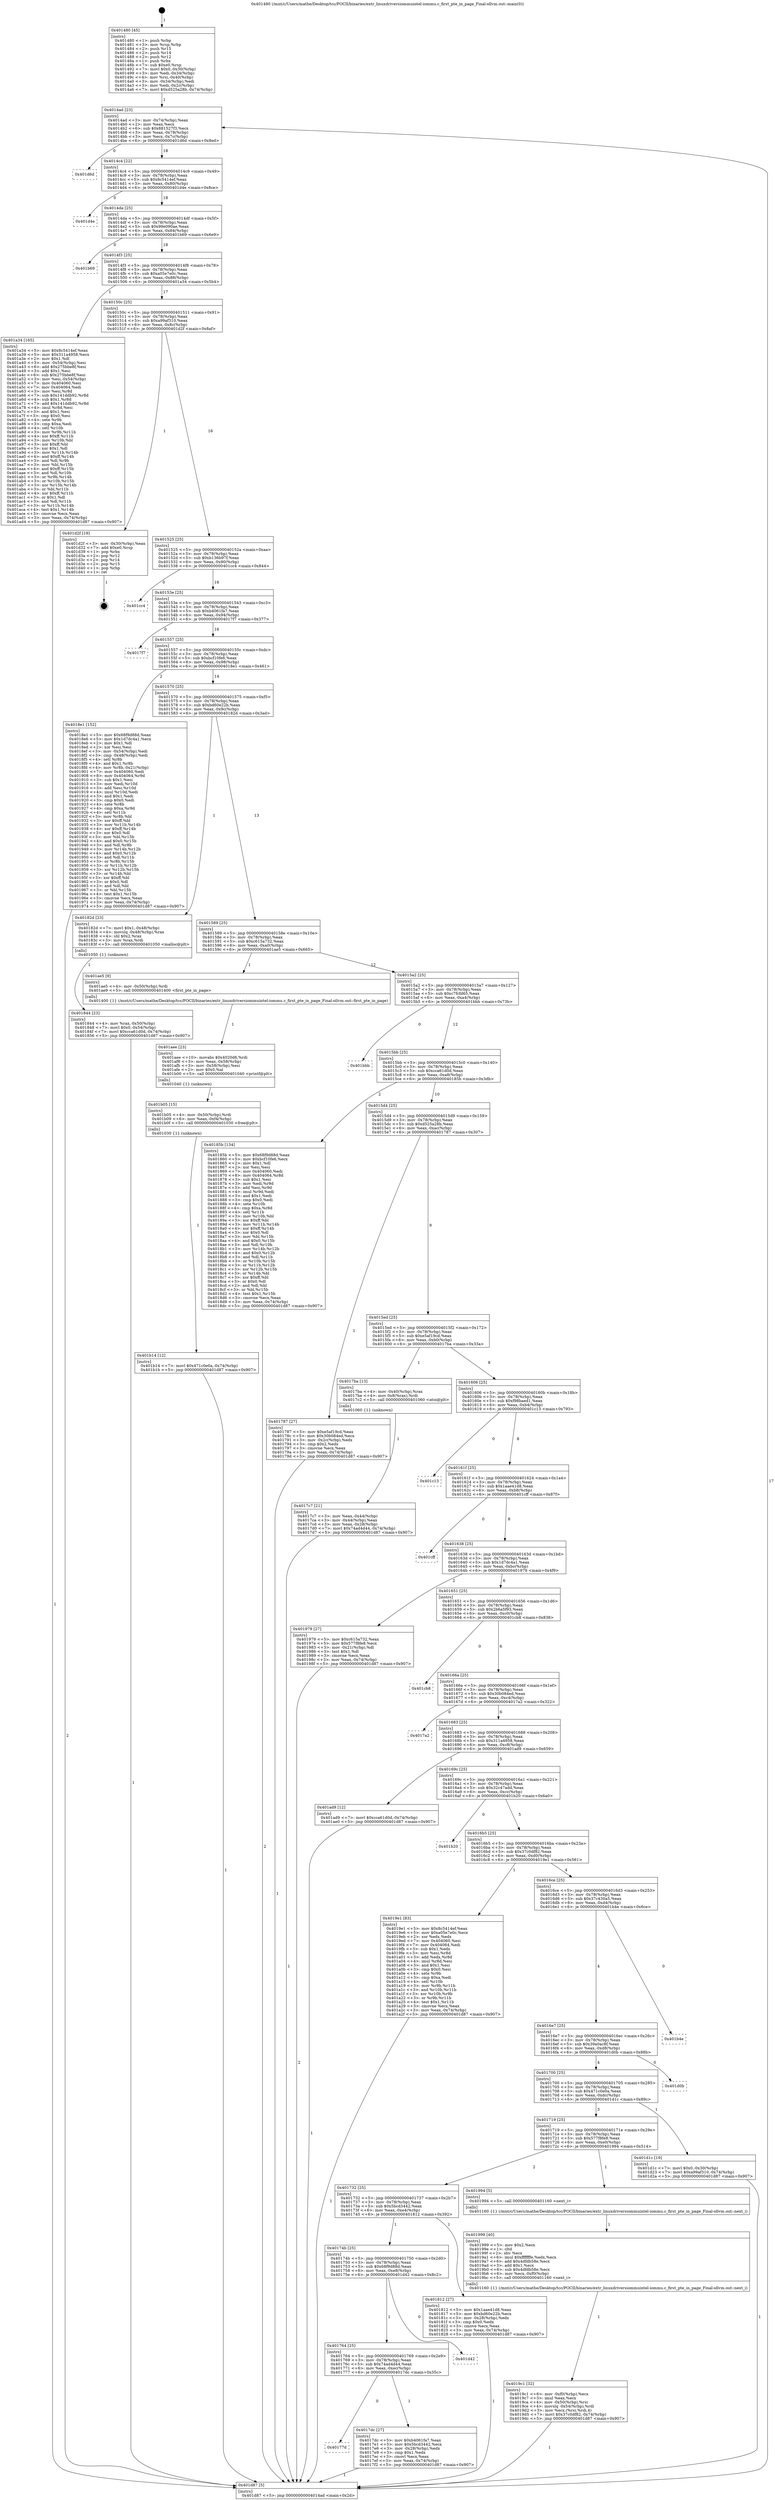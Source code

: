 digraph "0x401480" {
  label = "0x401480 (/mnt/c/Users/mathe/Desktop/tcc/POCII/binaries/extr_linuxdriversiommuintel-iommu.c_first_pte_in_page_Final-ollvm.out::main(0))"
  labelloc = "t"
  node[shape=record]

  Entry [label="",width=0.3,height=0.3,shape=circle,fillcolor=black,style=filled]
  "0x4014ad" [label="{
     0x4014ad [23]\l
     | [instrs]\l
     &nbsp;&nbsp;0x4014ad \<+3\>: mov -0x74(%rbp),%eax\l
     &nbsp;&nbsp;0x4014b0 \<+2\>: mov %eax,%ecx\l
     &nbsp;&nbsp;0x4014b2 \<+6\>: sub $0x881527f3,%ecx\l
     &nbsp;&nbsp;0x4014b8 \<+3\>: mov %eax,-0x78(%rbp)\l
     &nbsp;&nbsp;0x4014bb \<+3\>: mov %ecx,-0x7c(%rbp)\l
     &nbsp;&nbsp;0x4014be \<+6\>: je 0000000000401d6d \<main+0x8ed\>\l
  }"]
  "0x401d6d" [label="{
     0x401d6d\l
  }", style=dashed]
  "0x4014c4" [label="{
     0x4014c4 [22]\l
     | [instrs]\l
     &nbsp;&nbsp;0x4014c4 \<+5\>: jmp 00000000004014c9 \<main+0x49\>\l
     &nbsp;&nbsp;0x4014c9 \<+3\>: mov -0x78(%rbp),%eax\l
     &nbsp;&nbsp;0x4014cc \<+5\>: sub $0x8c5414ef,%eax\l
     &nbsp;&nbsp;0x4014d1 \<+3\>: mov %eax,-0x80(%rbp)\l
     &nbsp;&nbsp;0x4014d4 \<+6\>: je 0000000000401d4e \<main+0x8ce\>\l
  }"]
  Exit [label="",width=0.3,height=0.3,shape=circle,fillcolor=black,style=filled,peripheries=2]
  "0x401d4e" [label="{
     0x401d4e\l
  }", style=dashed]
  "0x4014da" [label="{
     0x4014da [25]\l
     | [instrs]\l
     &nbsp;&nbsp;0x4014da \<+5\>: jmp 00000000004014df \<main+0x5f\>\l
     &nbsp;&nbsp;0x4014df \<+3\>: mov -0x78(%rbp),%eax\l
     &nbsp;&nbsp;0x4014e2 \<+5\>: sub $0x99e090ae,%eax\l
     &nbsp;&nbsp;0x4014e7 \<+6\>: mov %eax,-0x84(%rbp)\l
     &nbsp;&nbsp;0x4014ed \<+6\>: je 0000000000401b69 \<main+0x6e9\>\l
  }"]
  "0x401b14" [label="{
     0x401b14 [12]\l
     | [instrs]\l
     &nbsp;&nbsp;0x401b14 \<+7\>: movl $0x471c0e0a,-0x74(%rbp)\l
     &nbsp;&nbsp;0x401b1b \<+5\>: jmp 0000000000401d87 \<main+0x907\>\l
  }"]
  "0x401b69" [label="{
     0x401b69\l
  }", style=dashed]
  "0x4014f3" [label="{
     0x4014f3 [25]\l
     | [instrs]\l
     &nbsp;&nbsp;0x4014f3 \<+5\>: jmp 00000000004014f8 \<main+0x78\>\l
     &nbsp;&nbsp;0x4014f8 \<+3\>: mov -0x78(%rbp),%eax\l
     &nbsp;&nbsp;0x4014fb \<+5\>: sub $0xa05e7e0c,%eax\l
     &nbsp;&nbsp;0x401500 \<+6\>: mov %eax,-0x88(%rbp)\l
     &nbsp;&nbsp;0x401506 \<+6\>: je 0000000000401a34 \<main+0x5b4\>\l
  }"]
  "0x401b05" [label="{
     0x401b05 [15]\l
     | [instrs]\l
     &nbsp;&nbsp;0x401b05 \<+4\>: mov -0x50(%rbp),%rdi\l
     &nbsp;&nbsp;0x401b09 \<+6\>: mov %eax,-0xf4(%rbp)\l
     &nbsp;&nbsp;0x401b0f \<+5\>: call 0000000000401030 \<free@plt\>\l
     | [calls]\l
     &nbsp;&nbsp;0x401030 \{1\} (unknown)\l
  }"]
  "0x401a34" [label="{
     0x401a34 [165]\l
     | [instrs]\l
     &nbsp;&nbsp;0x401a34 \<+5\>: mov $0x8c5414ef,%eax\l
     &nbsp;&nbsp;0x401a39 \<+5\>: mov $0x311a4958,%ecx\l
     &nbsp;&nbsp;0x401a3e \<+2\>: mov $0x1,%dl\l
     &nbsp;&nbsp;0x401a40 \<+3\>: mov -0x54(%rbp),%esi\l
     &nbsp;&nbsp;0x401a43 \<+6\>: add $0x275bbe8f,%esi\l
     &nbsp;&nbsp;0x401a49 \<+3\>: add $0x1,%esi\l
     &nbsp;&nbsp;0x401a4c \<+6\>: sub $0x275bbe8f,%esi\l
     &nbsp;&nbsp;0x401a52 \<+3\>: mov %esi,-0x54(%rbp)\l
     &nbsp;&nbsp;0x401a55 \<+7\>: mov 0x404060,%esi\l
     &nbsp;&nbsp;0x401a5c \<+7\>: mov 0x404064,%edi\l
     &nbsp;&nbsp;0x401a63 \<+3\>: mov %esi,%r8d\l
     &nbsp;&nbsp;0x401a66 \<+7\>: sub $0x141ddb92,%r8d\l
     &nbsp;&nbsp;0x401a6d \<+4\>: sub $0x1,%r8d\l
     &nbsp;&nbsp;0x401a71 \<+7\>: add $0x141ddb92,%r8d\l
     &nbsp;&nbsp;0x401a78 \<+4\>: imul %r8d,%esi\l
     &nbsp;&nbsp;0x401a7c \<+3\>: and $0x1,%esi\l
     &nbsp;&nbsp;0x401a7f \<+3\>: cmp $0x0,%esi\l
     &nbsp;&nbsp;0x401a82 \<+4\>: sete %r9b\l
     &nbsp;&nbsp;0x401a86 \<+3\>: cmp $0xa,%edi\l
     &nbsp;&nbsp;0x401a89 \<+4\>: setl %r10b\l
     &nbsp;&nbsp;0x401a8d \<+3\>: mov %r9b,%r11b\l
     &nbsp;&nbsp;0x401a90 \<+4\>: xor $0xff,%r11b\l
     &nbsp;&nbsp;0x401a94 \<+3\>: mov %r10b,%bl\l
     &nbsp;&nbsp;0x401a97 \<+3\>: xor $0xff,%bl\l
     &nbsp;&nbsp;0x401a9a \<+3\>: xor $0x1,%dl\l
     &nbsp;&nbsp;0x401a9d \<+3\>: mov %r11b,%r14b\l
     &nbsp;&nbsp;0x401aa0 \<+4\>: and $0xff,%r14b\l
     &nbsp;&nbsp;0x401aa4 \<+3\>: and %dl,%r9b\l
     &nbsp;&nbsp;0x401aa7 \<+3\>: mov %bl,%r15b\l
     &nbsp;&nbsp;0x401aaa \<+4\>: and $0xff,%r15b\l
     &nbsp;&nbsp;0x401aae \<+3\>: and %dl,%r10b\l
     &nbsp;&nbsp;0x401ab1 \<+3\>: or %r9b,%r14b\l
     &nbsp;&nbsp;0x401ab4 \<+3\>: or %r10b,%r15b\l
     &nbsp;&nbsp;0x401ab7 \<+3\>: xor %r15b,%r14b\l
     &nbsp;&nbsp;0x401aba \<+3\>: or %bl,%r11b\l
     &nbsp;&nbsp;0x401abd \<+4\>: xor $0xff,%r11b\l
     &nbsp;&nbsp;0x401ac1 \<+3\>: or $0x1,%dl\l
     &nbsp;&nbsp;0x401ac4 \<+3\>: and %dl,%r11b\l
     &nbsp;&nbsp;0x401ac7 \<+3\>: or %r11b,%r14b\l
     &nbsp;&nbsp;0x401aca \<+4\>: test $0x1,%r14b\l
     &nbsp;&nbsp;0x401ace \<+3\>: cmovne %ecx,%eax\l
     &nbsp;&nbsp;0x401ad1 \<+3\>: mov %eax,-0x74(%rbp)\l
     &nbsp;&nbsp;0x401ad4 \<+5\>: jmp 0000000000401d87 \<main+0x907\>\l
  }"]
  "0x40150c" [label="{
     0x40150c [25]\l
     | [instrs]\l
     &nbsp;&nbsp;0x40150c \<+5\>: jmp 0000000000401511 \<main+0x91\>\l
     &nbsp;&nbsp;0x401511 \<+3\>: mov -0x78(%rbp),%eax\l
     &nbsp;&nbsp;0x401514 \<+5\>: sub $0xa99af310,%eax\l
     &nbsp;&nbsp;0x401519 \<+6\>: mov %eax,-0x8c(%rbp)\l
     &nbsp;&nbsp;0x40151f \<+6\>: je 0000000000401d2f \<main+0x8af\>\l
  }"]
  "0x401aee" [label="{
     0x401aee [23]\l
     | [instrs]\l
     &nbsp;&nbsp;0x401aee \<+10\>: movabs $0x4020d6,%rdi\l
     &nbsp;&nbsp;0x401af8 \<+3\>: mov %eax,-0x58(%rbp)\l
     &nbsp;&nbsp;0x401afb \<+3\>: mov -0x58(%rbp),%esi\l
     &nbsp;&nbsp;0x401afe \<+2\>: mov $0x0,%al\l
     &nbsp;&nbsp;0x401b00 \<+5\>: call 0000000000401040 \<printf@plt\>\l
     | [calls]\l
     &nbsp;&nbsp;0x401040 \{1\} (unknown)\l
  }"]
  "0x401d2f" [label="{
     0x401d2f [19]\l
     | [instrs]\l
     &nbsp;&nbsp;0x401d2f \<+3\>: mov -0x30(%rbp),%eax\l
     &nbsp;&nbsp;0x401d32 \<+7\>: add $0xe0,%rsp\l
     &nbsp;&nbsp;0x401d39 \<+1\>: pop %rbx\l
     &nbsp;&nbsp;0x401d3a \<+2\>: pop %r12\l
     &nbsp;&nbsp;0x401d3c \<+2\>: pop %r14\l
     &nbsp;&nbsp;0x401d3e \<+2\>: pop %r15\l
     &nbsp;&nbsp;0x401d40 \<+1\>: pop %rbp\l
     &nbsp;&nbsp;0x401d41 \<+1\>: ret\l
  }"]
  "0x401525" [label="{
     0x401525 [25]\l
     | [instrs]\l
     &nbsp;&nbsp;0x401525 \<+5\>: jmp 000000000040152a \<main+0xaa\>\l
     &nbsp;&nbsp;0x40152a \<+3\>: mov -0x78(%rbp),%eax\l
     &nbsp;&nbsp;0x40152d \<+5\>: sub $0xb136b97f,%eax\l
     &nbsp;&nbsp;0x401532 \<+6\>: mov %eax,-0x90(%rbp)\l
     &nbsp;&nbsp;0x401538 \<+6\>: je 0000000000401cc4 \<main+0x844\>\l
  }"]
  "0x4019c1" [label="{
     0x4019c1 [32]\l
     | [instrs]\l
     &nbsp;&nbsp;0x4019c1 \<+6\>: mov -0xf0(%rbp),%ecx\l
     &nbsp;&nbsp;0x4019c7 \<+3\>: imul %eax,%ecx\l
     &nbsp;&nbsp;0x4019ca \<+4\>: mov -0x50(%rbp),%rsi\l
     &nbsp;&nbsp;0x4019ce \<+4\>: movslq -0x54(%rbp),%rdi\l
     &nbsp;&nbsp;0x4019d2 \<+3\>: mov %ecx,(%rsi,%rdi,4)\l
     &nbsp;&nbsp;0x4019d5 \<+7\>: movl $0x37c0df82,-0x74(%rbp)\l
     &nbsp;&nbsp;0x4019dc \<+5\>: jmp 0000000000401d87 \<main+0x907\>\l
  }"]
  "0x401cc4" [label="{
     0x401cc4\l
  }", style=dashed]
  "0x40153e" [label="{
     0x40153e [25]\l
     | [instrs]\l
     &nbsp;&nbsp;0x40153e \<+5\>: jmp 0000000000401543 \<main+0xc3\>\l
     &nbsp;&nbsp;0x401543 \<+3\>: mov -0x78(%rbp),%eax\l
     &nbsp;&nbsp;0x401546 \<+5\>: sub $0xb4061fa7,%eax\l
     &nbsp;&nbsp;0x40154b \<+6\>: mov %eax,-0x94(%rbp)\l
     &nbsp;&nbsp;0x401551 \<+6\>: je 00000000004017f7 \<main+0x377\>\l
  }"]
  "0x401999" [label="{
     0x401999 [40]\l
     | [instrs]\l
     &nbsp;&nbsp;0x401999 \<+5\>: mov $0x2,%ecx\l
     &nbsp;&nbsp;0x40199e \<+1\>: cltd\l
     &nbsp;&nbsp;0x40199f \<+2\>: idiv %ecx\l
     &nbsp;&nbsp;0x4019a1 \<+6\>: imul $0xfffffffe,%edx,%ecx\l
     &nbsp;&nbsp;0x4019a7 \<+6\>: add $0x4dfdb58e,%ecx\l
     &nbsp;&nbsp;0x4019ad \<+3\>: add $0x1,%ecx\l
     &nbsp;&nbsp;0x4019b0 \<+6\>: sub $0x4dfdb58e,%ecx\l
     &nbsp;&nbsp;0x4019b6 \<+6\>: mov %ecx,-0xf0(%rbp)\l
     &nbsp;&nbsp;0x4019bc \<+5\>: call 0000000000401160 \<next_i\>\l
     | [calls]\l
     &nbsp;&nbsp;0x401160 \{1\} (/mnt/c/Users/mathe/Desktop/tcc/POCII/binaries/extr_linuxdriversiommuintel-iommu.c_first_pte_in_page_Final-ollvm.out::next_i)\l
  }"]
  "0x4017f7" [label="{
     0x4017f7\l
  }", style=dashed]
  "0x401557" [label="{
     0x401557 [25]\l
     | [instrs]\l
     &nbsp;&nbsp;0x401557 \<+5\>: jmp 000000000040155c \<main+0xdc\>\l
     &nbsp;&nbsp;0x40155c \<+3\>: mov -0x78(%rbp),%eax\l
     &nbsp;&nbsp;0x40155f \<+5\>: sub $0xbcf10fe6,%eax\l
     &nbsp;&nbsp;0x401564 \<+6\>: mov %eax,-0x98(%rbp)\l
     &nbsp;&nbsp;0x40156a \<+6\>: je 00000000004018e1 \<main+0x461\>\l
  }"]
  "0x401844" [label="{
     0x401844 [23]\l
     | [instrs]\l
     &nbsp;&nbsp;0x401844 \<+4\>: mov %rax,-0x50(%rbp)\l
     &nbsp;&nbsp;0x401848 \<+7\>: movl $0x0,-0x54(%rbp)\l
     &nbsp;&nbsp;0x40184f \<+7\>: movl $0xcca61d0d,-0x74(%rbp)\l
     &nbsp;&nbsp;0x401856 \<+5\>: jmp 0000000000401d87 \<main+0x907\>\l
  }"]
  "0x4018e1" [label="{
     0x4018e1 [152]\l
     | [instrs]\l
     &nbsp;&nbsp;0x4018e1 \<+5\>: mov $0x68f9d88d,%eax\l
     &nbsp;&nbsp;0x4018e6 \<+5\>: mov $0x1d7dc4a1,%ecx\l
     &nbsp;&nbsp;0x4018eb \<+2\>: mov $0x1,%dl\l
     &nbsp;&nbsp;0x4018ed \<+2\>: xor %esi,%esi\l
     &nbsp;&nbsp;0x4018ef \<+3\>: mov -0x54(%rbp),%edi\l
     &nbsp;&nbsp;0x4018f2 \<+3\>: cmp -0x48(%rbp),%edi\l
     &nbsp;&nbsp;0x4018f5 \<+4\>: setl %r8b\l
     &nbsp;&nbsp;0x4018f9 \<+4\>: and $0x1,%r8b\l
     &nbsp;&nbsp;0x4018fd \<+4\>: mov %r8b,-0x21(%rbp)\l
     &nbsp;&nbsp;0x401901 \<+7\>: mov 0x404060,%edi\l
     &nbsp;&nbsp;0x401908 \<+8\>: mov 0x404064,%r9d\l
     &nbsp;&nbsp;0x401910 \<+3\>: sub $0x1,%esi\l
     &nbsp;&nbsp;0x401913 \<+3\>: mov %edi,%r10d\l
     &nbsp;&nbsp;0x401916 \<+3\>: add %esi,%r10d\l
     &nbsp;&nbsp;0x401919 \<+4\>: imul %r10d,%edi\l
     &nbsp;&nbsp;0x40191d \<+3\>: and $0x1,%edi\l
     &nbsp;&nbsp;0x401920 \<+3\>: cmp $0x0,%edi\l
     &nbsp;&nbsp;0x401923 \<+4\>: sete %r8b\l
     &nbsp;&nbsp;0x401927 \<+4\>: cmp $0xa,%r9d\l
     &nbsp;&nbsp;0x40192b \<+4\>: setl %r11b\l
     &nbsp;&nbsp;0x40192f \<+3\>: mov %r8b,%bl\l
     &nbsp;&nbsp;0x401932 \<+3\>: xor $0xff,%bl\l
     &nbsp;&nbsp;0x401935 \<+3\>: mov %r11b,%r14b\l
     &nbsp;&nbsp;0x401938 \<+4\>: xor $0xff,%r14b\l
     &nbsp;&nbsp;0x40193c \<+3\>: xor $0x0,%dl\l
     &nbsp;&nbsp;0x40193f \<+3\>: mov %bl,%r15b\l
     &nbsp;&nbsp;0x401942 \<+4\>: and $0x0,%r15b\l
     &nbsp;&nbsp;0x401946 \<+3\>: and %dl,%r8b\l
     &nbsp;&nbsp;0x401949 \<+3\>: mov %r14b,%r12b\l
     &nbsp;&nbsp;0x40194c \<+4\>: and $0x0,%r12b\l
     &nbsp;&nbsp;0x401950 \<+3\>: and %dl,%r11b\l
     &nbsp;&nbsp;0x401953 \<+3\>: or %r8b,%r15b\l
     &nbsp;&nbsp;0x401956 \<+3\>: or %r11b,%r12b\l
     &nbsp;&nbsp;0x401959 \<+3\>: xor %r12b,%r15b\l
     &nbsp;&nbsp;0x40195c \<+3\>: or %r14b,%bl\l
     &nbsp;&nbsp;0x40195f \<+3\>: xor $0xff,%bl\l
     &nbsp;&nbsp;0x401962 \<+3\>: or $0x0,%dl\l
     &nbsp;&nbsp;0x401965 \<+2\>: and %dl,%bl\l
     &nbsp;&nbsp;0x401967 \<+3\>: or %bl,%r15b\l
     &nbsp;&nbsp;0x40196a \<+4\>: test $0x1,%r15b\l
     &nbsp;&nbsp;0x40196e \<+3\>: cmovne %ecx,%eax\l
     &nbsp;&nbsp;0x401971 \<+3\>: mov %eax,-0x74(%rbp)\l
     &nbsp;&nbsp;0x401974 \<+5\>: jmp 0000000000401d87 \<main+0x907\>\l
  }"]
  "0x401570" [label="{
     0x401570 [25]\l
     | [instrs]\l
     &nbsp;&nbsp;0x401570 \<+5\>: jmp 0000000000401575 \<main+0xf5\>\l
     &nbsp;&nbsp;0x401575 \<+3\>: mov -0x78(%rbp),%eax\l
     &nbsp;&nbsp;0x401578 \<+5\>: sub $0xbd60e22b,%eax\l
     &nbsp;&nbsp;0x40157d \<+6\>: mov %eax,-0x9c(%rbp)\l
     &nbsp;&nbsp;0x401583 \<+6\>: je 000000000040182d \<main+0x3ad\>\l
  }"]
  "0x40177d" [label="{
     0x40177d\l
  }", style=dashed]
  "0x40182d" [label="{
     0x40182d [23]\l
     | [instrs]\l
     &nbsp;&nbsp;0x40182d \<+7\>: movl $0x1,-0x48(%rbp)\l
     &nbsp;&nbsp;0x401834 \<+4\>: movslq -0x48(%rbp),%rax\l
     &nbsp;&nbsp;0x401838 \<+4\>: shl $0x2,%rax\l
     &nbsp;&nbsp;0x40183c \<+3\>: mov %rax,%rdi\l
     &nbsp;&nbsp;0x40183f \<+5\>: call 0000000000401050 \<malloc@plt\>\l
     | [calls]\l
     &nbsp;&nbsp;0x401050 \{1\} (unknown)\l
  }"]
  "0x401589" [label="{
     0x401589 [25]\l
     | [instrs]\l
     &nbsp;&nbsp;0x401589 \<+5\>: jmp 000000000040158e \<main+0x10e\>\l
     &nbsp;&nbsp;0x40158e \<+3\>: mov -0x78(%rbp),%eax\l
     &nbsp;&nbsp;0x401591 \<+5\>: sub $0xc615a732,%eax\l
     &nbsp;&nbsp;0x401596 \<+6\>: mov %eax,-0xa0(%rbp)\l
     &nbsp;&nbsp;0x40159c \<+6\>: je 0000000000401ae5 \<main+0x665\>\l
  }"]
  "0x4017dc" [label="{
     0x4017dc [27]\l
     | [instrs]\l
     &nbsp;&nbsp;0x4017dc \<+5\>: mov $0xb4061fa7,%eax\l
     &nbsp;&nbsp;0x4017e1 \<+5\>: mov $0x5bcd3442,%ecx\l
     &nbsp;&nbsp;0x4017e6 \<+3\>: mov -0x28(%rbp),%edx\l
     &nbsp;&nbsp;0x4017e9 \<+3\>: cmp $0x1,%edx\l
     &nbsp;&nbsp;0x4017ec \<+3\>: cmovl %ecx,%eax\l
     &nbsp;&nbsp;0x4017ef \<+3\>: mov %eax,-0x74(%rbp)\l
     &nbsp;&nbsp;0x4017f2 \<+5\>: jmp 0000000000401d87 \<main+0x907\>\l
  }"]
  "0x401ae5" [label="{
     0x401ae5 [9]\l
     | [instrs]\l
     &nbsp;&nbsp;0x401ae5 \<+4\>: mov -0x50(%rbp),%rdi\l
     &nbsp;&nbsp;0x401ae9 \<+5\>: call 0000000000401400 \<first_pte_in_page\>\l
     | [calls]\l
     &nbsp;&nbsp;0x401400 \{1\} (/mnt/c/Users/mathe/Desktop/tcc/POCII/binaries/extr_linuxdriversiommuintel-iommu.c_first_pte_in_page_Final-ollvm.out::first_pte_in_page)\l
  }"]
  "0x4015a2" [label="{
     0x4015a2 [25]\l
     | [instrs]\l
     &nbsp;&nbsp;0x4015a2 \<+5\>: jmp 00000000004015a7 \<main+0x127\>\l
     &nbsp;&nbsp;0x4015a7 \<+3\>: mov -0x78(%rbp),%eax\l
     &nbsp;&nbsp;0x4015aa \<+5\>: sub $0xc7fcfd65,%eax\l
     &nbsp;&nbsp;0x4015af \<+6\>: mov %eax,-0xa4(%rbp)\l
     &nbsp;&nbsp;0x4015b5 \<+6\>: je 0000000000401bbb \<main+0x73b\>\l
  }"]
  "0x401764" [label="{
     0x401764 [25]\l
     | [instrs]\l
     &nbsp;&nbsp;0x401764 \<+5\>: jmp 0000000000401769 \<main+0x2e9\>\l
     &nbsp;&nbsp;0x401769 \<+3\>: mov -0x78(%rbp),%eax\l
     &nbsp;&nbsp;0x40176c \<+5\>: sub $0x74ad4d44,%eax\l
     &nbsp;&nbsp;0x401771 \<+6\>: mov %eax,-0xec(%rbp)\l
     &nbsp;&nbsp;0x401777 \<+6\>: je 00000000004017dc \<main+0x35c\>\l
  }"]
  "0x401bbb" [label="{
     0x401bbb\l
  }", style=dashed]
  "0x4015bb" [label="{
     0x4015bb [25]\l
     | [instrs]\l
     &nbsp;&nbsp;0x4015bb \<+5\>: jmp 00000000004015c0 \<main+0x140\>\l
     &nbsp;&nbsp;0x4015c0 \<+3\>: mov -0x78(%rbp),%eax\l
     &nbsp;&nbsp;0x4015c3 \<+5\>: sub $0xcca61d0d,%eax\l
     &nbsp;&nbsp;0x4015c8 \<+6\>: mov %eax,-0xa8(%rbp)\l
     &nbsp;&nbsp;0x4015ce \<+6\>: je 000000000040185b \<main+0x3db\>\l
  }"]
  "0x401d42" [label="{
     0x401d42\l
  }", style=dashed]
  "0x40185b" [label="{
     0x40185b [134]\l
     | [instrs]\l
     &nbsp;&nbsp;0x40185b \<+5\>: mov $0x68f9d88d,%eax\l
     &nbsp;&nbsp;0x401860 \<+5\>: mov $0xbcf10fe6,%ecx\l
     &nbsp;&nbsp;0x401865 \<+2\>: mov $0x1,%dl\l
     &nbsp;&nbsp;0x401867 \<+2\>: xor %esi,%esi\l
     &nbsp;&nbsp;0x401869 \<+7\>: mov 0x404060,%edi\l
     &nbsp;&nbsp;0x401870 \<+8\>: mov 0x404064,%r8d\l
     &nbsp;&nbsp;0x401878 \<+3\>: sub $0x1,%esi\l
     &nbsp;&nbsp;0x40187b \<+3\>: mov %edi,%r9d\l
     &nbsp;&nbsp;0x40187e \<+3\>: add %esi,%r9d\l
     &nbsp;&nbsp;0x401881 \<+4\>: imul %r9d,%edi\l
     &nbsp;&nbsp;0x401885 \<+3\>: and $0x1,%edi\l
     &nbsp;&nbsp;0x401888 \<+3\>: cmp $0x0,%edi\l
     &nbsp;&nbsp;0x40188b \<+4\>: sete %r10b\l
     &nbsp;&nbsp;0x40188f \<+4\>: cmp $0xa,%r8d\l
     &nbsp;&nbsp;0x401893 \<+4\>: setl %r11b\l
     &nbsp;&nbsp;0x401897 \<+3\>: mov %r10b,%bl\l
     &nbsp;&nbsp;0x40189a \<+3\>: xor $0xff,%bl\l
     &nbsp;&nbsp;0x40189d \<+3\>: mov %r11b,%r14b\l
     &nbsp;&nbsp;0x4018a0 \<+4\>: xor $0xff,%r14b\l
     &nbsp;&nbsp;0x4018a4 \<+3\>: xor $0x0,%dl\l
     &nbsp;&nbsp;0x4018a7 \<+3\>: mov %bl,%r15b\l
     &nbsp;&nbsp;0x4018aa \<+4\>: and $0x0,%r15b\l
     &nbsp;&nbsp;0x4018ae \<+3\>: and %dl,%r10b\l
     &nbsp;&nbsp;0x4018b1 \<+3\>: mov %r14b,%r12b\l
     &nbsp;&nbsp;0x4018b4 \<+4\>: and $0x0,%r12b\l
     &nbsp;&nbsp;0x4018b8 \<+3\>: and %dl,%r11b\l
     &nbsp;&nbsp;0x4018bb \<+3\>: or %r10b,%r15b\l
     &nbsp;&nbsp;0x4018be \<+3\>: or %r11b,%r12b\l
     &nbsp;&nbsp;0x4018c1 \<+3\>: xor %r12b,%r15b\l
     &nbsp;&nbsp;0x4018c4 \<+3\>: or %r14b,%bl\l
     &nbsp;&nbsp;0x4018c7 \<+3\>: xor $0xff,%bl\l
     &nbsp;&nbsp;0x4018ca \<+3\>: or $0x0,%dl\l
     &nbsp;&nbsp;0x4018cd \<+2\>: and %dl,%bl\l
     &nbsp;&nbsp;0x4018cf \<+3\>: or %bl,%r15b\l
     &nbsp;&nbsp;0x4018d2 \<+4\>: test $0x1,%r15b\l
     &nbsp;&nbsp;0x4018d6 \<+3\>: cmovne %ecx,%eax\l
     &nbsp;&nbsp;0x4018d9 \<+3\>: mov %eax,-0x74(%rbp)\l
     &nbsp;&nbsp;0x4018dc \<+5\>: jmp 0000000000401d87 \<main+0x907\>\l
  }"]
  "0x4015d4" [label="{
     0x4015d4 [25]\l
     | [instrs]\l
     &nbsp;&nbsp;0x4015d4 \<+5\>: jmp 00000000004015d9 \<main+0x159\>\l
     &nbsp;&nbsp;0x4015d9 \<+3\>: mov -0x78(%rbp),%eax\l
     &nbsp;&nbsp;0x4015dc \<+5\>: sub $0xd525a28b,%eax\l
     &nbsp;&nbsp;0x4015e1 \<+6\>: mov %eax,-0xac(%rbp)\l
     &nbsp;&nbsp;0x4015e7 \<+6\>: je 0000000000401787 \<main+0x307\>\l
  }"]
  "0x40174b" [label="{
     0x40174b [25]\l
     | [instrs]\l
     &nbsp;&nbsp;0x40174b \<+5\>: jmp 0000000000401750 \<main+0x2d0\>\l
     &nbsp;&nbsp;0x401750 \<+3\>: mov -0x78(%rbp),%eax\l
     &nbsp;&nbsp;0x401753 \<+5\>: sub $0x68f9d88d,%eax\l
     &nbsp;&nbsp;0x401758 \<+6\>: mov %eax,-0xe8(%rbp)\l
     &nbsp;&nbsp;0x40175e \<+6\>: je 0000000000401d42 \<main+0x8c2\>\l
  }"]
  "0x401787" [label="{
     0x401787 [27]\l
     | [instrs]\l
     &nbsp;&nbsp;0x401787 \<+5\>: mov $0xe5af19cd,%eax\l
     &nbsp;&nbsp;0x40178c \<+5\>: mov $0x30b084ed,%ecx\l
     &nbsp;&nbsp;0x401791 \<+3\>: mov -0x2c(%rbp),%edx\l
     &nbsp;&nbsp;0x401794 \<+3\>: cmp $0x2,%edx\l
     &nbsp;&nbsp;0x401797 \<+3\>: cmovne %ecx,%eax\l
     &nbsp;&nbsp;0x40179a \<+3\>: mov %eax,-0x74(%rbp)\l
     &nbsp;&nbsp;0x40179d \<+5\>: jmp 0000000000401d87 \<main+0x907\>\l
  }"]
  "0x4015ed" [label="{
     0x4015ed [25]\l
     | [instrs]\l
     &nbsp;&nbsp;0x4015ed \<+5\>: jmp 00000000004015f2 \<main+0x172\>\l
     &nbsp;&nbsp;0x4015f2 \<+3\>: mov -0x78(%rbp),%eax\l
     &nbsp;&nbsp;0x4015f5 \<+5\>: sub $0xe5af19cd,%eax\l
     &nbsp;&nbsp;0x4015fa \<+6\>: mov %eax,-0xb0(%rbp)\l
     &nbsp;&nbsp;0x401600 \<+6\>: je 00000000004017ba \<main+0x33a\>\l
  }"]
  "0x401d87" [label="{
     0x401d87 [5]\l
     | [instrs]\l
     &nbsp;&nbsp;0x401d87 \<+5\>: jmp 00000000004014ad \<main+0x2d\>\l
  }"]
  "0x401480" [label="{
     0x401480 [45]\l
     | [instrs]\l
     &nbsp;&nbsp;0x401480 \<+1\>: push %rbp\l
     &nbsp;&nbsp;0x401481 \<+3\>: mov %rsp,%rbp\l
     &nbsp;&nbsp;0x401484 \<+2\>: push %r15\l
     &nbsp;&nbsp;0x401486 \<+2\>: push %r14\l
     &nbsp;&nbsp;0x401488 \<+2\>: push %r12\l
     &nbsp;&nbsp;0x40148a \<+1\>: push %rbx\l
     &nbsp;&nbsp;0x40148b \<+7\>: sub $0xe0,%rsp\l
     &nbsp;&nbsp;0x401492 \<+7\>: movl $0x0,-0x30(%rbp)\l
     &nbsp;&nbsp;0x401499 \<+3\>: mov %edi,-0x34(%rbp)\l
     &nbsp;&nbsp;0x40149c \<+4\>: mov %rsi,-0x40(%rbp)\l
     &nbsp;&nbsp;0x4014a0 \<+3\>: mov -0x34(%rbp),%edi\l
     &nbsp;&nbsp;0x4014a3 \<+3\>: mov %edi,-0x2c(%rbp)\l
     &nbsp;&nbsp;0x4014a6 \<+7\>: movl $0xd525a28b,-0x74(%rbp)\l
  }"]
  "0x401812" [label="{
     0x401812 [27]\l
     | [instrs]\l
     &nbsp;&nbsp;0x401812 \<+5\>: mov $0x1aae41d8,%eax\l
     &nbsp;&nbsp;0x401817 \<+5\>: mov $0xbd60e22b,%ecx\l
     &nbsp;&nbsp;0x40181c \<+3\>: mov -0x28(%rbp),%edx\l
     &nbsp;&nbsp;0x40181f \<+3\>: cmp $0x0,%edx\l
     &nbsp;&nbsp;0x401822 \<+3\>: cmove %ecx,%eax\l
     &nbsp;&nbsp;0x401825 \<+3\>: mov %eax,-0x74(%rbp)\l
     &nbsp;&nbsp;0x401828 \<+5\>: jmp 0000000000401d87 \<main+0x907\>\l
  }"]
  "0x4017ba" [label="{
     0x4017ba [13]\l
     | [instrs]\l
     &nbsp;&nbsp;0x4017ba \<+4\>: mov -0x40(%rbp),%rax\l
     &nbsp;&nbsp;0x4017be \<+4\>: mov 0x8(%rax),%rdi\l
     &nbsp;&nbsp;0x4017c2 \<+5\>: call 0000000000401060 \<atoi@plt\>\l
     | [calls]\l
     &nbsp;&nbsp;0x401060 \{1\} (unknown)\l
  }"]
  "0x401606" [label="{
     0x401606 [25]\l
     | [instrs]\l
     &nbsp;&nbsp;0x401606 \<+5\>: jmp 000000000040160b \<main+0x18b\>\l
     &nbsp;&nbsp;0x40160b \<+3\>: mov -0x78(%rbp),%eax\l
     &nbsp;&nbsp;0x40160e \<+5\>: sub $0xf98baed1,%eax\l
     &nbsp;&nbsp;0x401613 \<+6\>: mov %eax,-0xb4(%rbp)\l
     &nbsp;&nbsp;0x401619 \<+6\>: je 0000000000401c13 \<main+0x793\>\l
  }"]
  "0x4017c7" [label="{
     0x4017c7 [21]\l
     | [instrs]\l
     &nbsp;&nbsp;0x4017c7 \<+3\>: mov %eax,-0x44(%rbp)\l
     &nbsp;&nbsp;0x4017ca \<+3\>: mov -0x44(%rbp),%eax\l
     &nbsp;&nbsp;0x4017cd \<+3\>: mov %eax,-0x28(%rbp)\l
     &nbsp;&nbsp;0x4017d0 \<+7\>: movl $0x74ad4d44,-0x74(%rbp)\l
     &nbsp;&nbsp;0x4017d7 \<+5\>: jmp 0000000000401d87 \<main+0x907\>\l
  }"]
  "0x401732" [label="{
     0x401732 [25]\l
     | [instrs]\l
     &nbsp;&nbsp;0x401732 \<+5\>: jmp 0000000000401737 \<main+0x2b7\>\l
     &nbsp;&nbsp;0x401737 \<+3\>: mov -0x78(%rbp),%eax\l
     &nbsp;&nbsp;0x40173a \<+5\>: sub $0x5bcd3442,%eax\l
     &nbsp;&nbsp;0x40173f \<+6\>: mov %eax,-0xe4(%rbp)\l
     &nbsp;&nbsp;0x401745 \<+6\>: je 0000000000401812 \<main+0x392\>\l
  }"]
  "0x401c13" [label="{
     0x401c13\l
  }", style=dashed]
  "0x40161f" [label="{
     0x40161f [25]\l
     | [instrs]\l
     &nbsp;&nbsp;0x40161f \<+5\>: jmp 0000000000401624 \<main+0x1a4\>\l
     &nbsp;&nbsp;0x401624 \<+3\>: mov -0x78(%rbp),%eax\l
     &nbsp;&nbsp;0x401627 \<+5\>: sub $0x1aae41d8,%eax\l
     &nbsp;&nbsp;0x40162c \<+6\>: mov %eax,-0xb8(%rbp)\l
     &nbsp;&nbsp;0x401632 \<+6\>: je 0000000000401cff \<main+0x87f\>\l
  }"]
  "0x401994" [label="{
     0x401994 [5]\l
     | [instrs]\l
     &nbsp;&nbsp;0x401994 \<+5\>: call 0000000000401160 \<next_i\>\l
     | [calls]\l
     &nbsp;&nbsp;0x401160 \{1\} (/mnt/c/Users/mathe/Desktop/tcc/POCII/binaries/extr_linuxdriversiommuintel-iommu.c_first_pte_in_page_Final-ollvm.out::next_i)\l
  }"]
  "0x401cff" [label="{
     0x401cff\l
  }", style=dashed]
  "0x401638" [label="{
     0x401638 [25]\l
     | [instrs]\l
     &nbsp;&nbsp;0x401638 \<+5\>: jmp 000000000040163d \<main+0x1bd\>\l
     &nbsp;&nbsp;0x40163d \<+3\>: mov -0x78(%rbp),%eax\l
     &nbsp;&nbsp;0x401640 \<+5\>: sub $0x1d7dc4a1,%eax\l
     &nbsp;&nbsp;0x401645 \<+6\>: mov %eax,-0xbc(%rbp)\l
     &nbsp;&nbsp;0x40164b \<+6\>: je 0000000000401979 \<main+0x4f9\>\l
  }"]
  "0x401719" [label="{
     0x401719 [25]\l
     | [instrs]\l
     &nbsp;&nbsp;0x401719 \<+5\>: jmp 000000000040171e \<main+0x29e\>\l
     &nbsp;&nbsp;0x40171e \<+3\>: mov -0x78(%rbp),%eax\l
     &nbsp;&nbsp;0x401721 \<+5\>: sub $0x577f8fe8,%eax\l
     &nbsp;&nbsp;0x401726 \<+6\>: mov %eax,-0xe0(%rbp)\l
     &nbsp;&nbsp;0x40172c \<+6\>: je 0000000000401994 \<main+0x514\>\l
  }"]
  "0x401979" [label="{
     0x401979 [27]\l
     | [instrs]\l
     &nbsp;&nbsp;0x401979 \<+5\>: mov $0xc615a732,%eax\l
     &nbsp;&nbsp;0x40197e \<+5\>: mov $0x577f8fe8,%ecx\l
     &nbsp;&nbsp;0x401983 \<+3\>: mov -0x21(%rbp),%dl\l
     &nbsp;&nbsp;0x401986 \<+3\>: test $0x1,%dl\l
     &nbsp;&nbsp;0x401989 \<+3\>: cmovne %ecx,%eax\l
     &nbsp;&nbsp;0x40198c \<+3\>: mov %eax,-0x74(%rbp)\l
     &nbsp;&nbsp;0x40198f \<+5\>: jmp 0000000000401d87 \<main+0x907\>\l
  }"]
  "0x401651" [label="{
     0x401651 [25]\l
     | [instrs]\l
     &nbsp;&nbsp;0x401651 \<+5\>: jmp 0000000000401656 \<main+0x1d6\>\l
     &nbsp;&nbsp;0x401656 \<+3\>: mov -0x78(%rbp),%eax\l
     &nbsp;&nbsp;0x401659 \<+5\>: sub $0x2b6a5f93,%eax\l
     &nbsp;&nbsp;0x40165e \<+6\>: mov %eax,-0xc0(%rbp)\l
     &nbsp;&nbsp;0x401664 \<+6\>: je 0000000000401cb8 \<main+0x838\>\l
  }"]
  "0x401d1c" [label="{
     0x401d1c [19]\l
     | [instrs]\l
     &nbsp;&nbsp;0x401d1c \<+7\>: movl $0x0,-0x30(%rbp)\l
     &nbsp;&nbsp;0x401d23 \<+7\>: movl $0xa99af310,-0x74(%rbp)\l
     &nbsp;&nbsp;0x401d2a \<+5\>: jmp 0000000000401d87 \<main+0x907\>\l
  }"]
  "0x401cb8" [label="{
     0x401cb8\l
  }", style=dashed]
  "0x40166a" [label="{
     0x40166a [25]\l
     | [instrs]\l
     &nbsp;&nbsp;0x40166a \<+5\>: jmp 000000000040166f \<main+0x1ef\>\l
     &nbsp;&nbsp;0x40166f \<+3\>: mov -0x78(%rbp),%eax\l
     &nbsp;&nbsp;0x401672 \<+5\>: sub $0x30b084ed,%eax\l
     &nbsp;&nbsp;0x401677 \<+6\>: mov %eax,-0xc4(%rbp)\l
     &nbsp;&nbsp;0x40167d \<+6\>: je 00000000004017a2 \<main+0x322\>\l
  }"]
  "0x401700" [label="{
     0x401700 [25]\l
     | [instrs]\l
     &nbsp;&nbsp;0x401700 \<+5\>: jmp 0000000000401705 \<main+0x285\>\l
     &nbsp;&nbsp;0x401705 \<+3\>: mov -0x78(%rbp),%eax\l
     &nbsp;&nbsp;0x401708 \<+5\>: sub $0x471c0e0a,%eax\l
     &nbsp;&nbsp;0x40170d \<+6\>: mov %eax,-0xdc(%rbp)\l
     &nbsp;&nbsp;0x401713 \<+6\>: je 0000000000401d1c \<main+0x89c\>\l
  }"]
  "0x4017a2" [label="{
     0x4017a2\l
  }", style=dashed]
  "0x401683" [label="{
     0x401683 [25]\l
     | [instrs]\l
     &nbsp;&nbsp;0x401683 \<+5\>: jmp 0000000000401688 \<main+0x208\>\l
     &nbsp;&nbsp;0x401688 \<+3\>: mov -0x78(%rbp),%eax\l
     &nbsp;&nbsp;0x40168b \<+5\>: sub $0x311a4958,%eax\l
     &nbsp;&nbsp;0x401690 \<+6\>: mov %eax,-0xc8(%rbp)\l
     &nbsp;&nbsp;0x401696 \<+6\>: je 0000000000401ad9 \<main+0x659\>\l
  }"]
  "0x401d0b" [label="{
     0x401d0b\l
  }", style=dashed]
  "0x401ad9" [label="{
     0x401ad9 [12]\l
     | [instrs]\l
     &nbsp;&nbsp;0x401ad9 \<+7\>: movl $0xcca61d0d,-0x74(%rbp)\l
     &nbsp;&nbsp;0x401ae0 \<+5\>: jmp 0000000000401d87 \<main+0x907\>\l
  }"]
  "0x40169c" [label="{
     0x40169c [25]\l
     | [instrs]\l
     &nbsp;&nbsp;0x40169c \<+5\>: jmp 00000000004016a1 \<main+0x221\>\l
     &nbsp;&nbsp;0x4016a1 \<+3\>: mov -0x78(%rbp),%eax\l
     &nbsp;&nbsp;0x4016a4 \<+5\>: sub $0x32c47add,%eax\l
     &nbsp;&nbsp;0x4016a9 \<+6\>: mov %eax,-0xcc(%rbp)\l
     &nbsp;&nbsp;0x4016af \<+6\>: je 0000000000401b20 \<main+0x6a0\>\l
  }"]
  "0x4016e7" [label="{
     0x4016e7 [25]\l
     | [instrs]\l
     &nbsp;&nbsp;0x4016e7 \<+5\>: jmp 00000000004016ec \<main+0x26c\>\l
     &nbsp;&nbsp;0x4016ec \<+3\>: mov -0x78(%rbp),%eax\l
     &nbsp;&nbsp;0x4016ef \<+5\>: sub $0x39a0ac8f,%eax\l
     &nbsp;&nbsp;0x4016f4 \<+6\>: mov %eax,-0xd8(%rbp)\l
     &nbsp;&nbsp;0x4016fa \<+6\>: je 0000000000401d0b \<main+0x88b\>\l
  }"]
  "0x401b20" [label="{
     0x401b20\l
  }", style=dashed]
  "0x4016b5" [label="{
     0x4016b5 [25]\l
     | [instrs]\l
     &nbsp;&nbsp;0x4016b5 \<+5\>: jmp 00000000004016ba \<main+0x23a\>\l
     &nbsp;&nbsp;0x4016ba \<+3\>: mov -0x78(%rbp),%eax\l
     &nbsp;&nbsp;0x4016bd \<+5\>: sub $0x37c0df82,%eax\l
     &nbsp;&nbsp;0x4016c2 \<+6\>: mov %eax,-0xd0(%rbp)\l
     &nbsp;&nbsp;0x4016c8 \<+6\>: je 00000000004019e1 \<main+0x561\>\l
  }"]
  "0x401b4e" [label="{
     0x401b4e\l
  }", style=dashed]
  "0x4019e1" [label="{
     0x4019e1 [83]\l
     | [instrs]\l
     &nbsp;&nbsp;0x4019e1 \<+5\>: mov $0x8c5414ef,%eax\l
     &nbsp;&nbsp;0x4019e6 \<+5\>: mov $0xa05e7e0c,%ecx\l
     &nbsp;&nbsp;0x4019eb \<+2\>: xor %edx,%edx\l
     &nbsp;&nbsp;0x4019ed \<+7\>: mov 0x404060,%esi\l
     &nbsp;&nbsp;0x4019f4 \<+7\>: mov 0x404064,%edi\l
     &nbsp;&nbsp;0x4019fb \<+3\>: sub $0x1,%edx\l
     &nbsp;&nbsp;0x4019fe \<+3\>: mov %esi,%r8d\l
     &nbsp;&nbsp;0x401a01 \<+3\>: add %edx,%r8d\l
     &nbsp;&nbsp;0x401a04 \<+4\>: imul %r8d,%esi\l
     &nbsp;&nbsp;0x401a08 \<+3\>: and $0x1,%esi\l
     &nbsp;&nbsp;0x401a0b \<+3\>: cmp $0x0,%esi\l
     &nbsp;&nbsp;0x401a0e \<+4\>: sete %r9b\l
     &nbsp;&nbsp;0x401a12 \<+3\>: cmp $0xa,%edi\l
     &nbsp;&nbsp;0x401a15 \<+4\>: setl %r10b\l
     &nbsp;&nbsp;0x401a19 \<+3\>: mov %r9b,%r11b\l
     &nbsp;&nbsp;0x401a1c \<+3\>: and %r10b,%r11b\l
     &nbsp;&nbsp;0x401a1f \<+3\>: xor %r10b,%r9b\l
     &nbsp;&nbsp;0x401a22 \<+3\>: or %r9b,%r11b\l
     &nbsp;&nbsp;0x401a25 \<+4\>: test $0x1,%r11b\l
     &nbsp;&nbsp;0x401a29 \<+3\>: cmovne %ecx,%eax\l
     &nbsp;&nbsp;0x401a2c \<+3\>: mov %eax,-0x74(%rbp)\l
     &nbsp;&nbsp;0x401a2f \<+5\>: jmp 0000000000401d87 \<main+0x907\>\l
  }"]
  "0x4016ce" [label="{
     0x4016ce [25]\l
     | [instrs]\l
     &nbsp;&nbsp;0x4016ce \<+5\>: jmp 00000000004016d3 \<main+0x253\>\l
     &nbsp;&nbsp;0x4016d3 \<+3\>: mov -0x78(%rbp),%eax\l
     &nbsp;&nbsp;0x4016d6 \<+5\>: sub $0x37c430a5,%eax\l
     &nbsp;&nbsp;0x4016db \<+6\>: mov %eax,-0xd4(%rbp)\l
     &nbsp;&nbsp;0x4016e1 \<+6\>: je 0000000000401b4e \<main+0x6ce\>\l
  }"]
  Entry -> "0x401480" [label=" 1"]
  "0x4014ad" -> "0x401d6d" [label=" 0"]
  "0x4014ad" -> "0x4014c4" [label=" 18"]
  "0x401d2f" -> Exit [label=" 1"]
  "0x4014c4" -> "0x401d4e" [label=" 0"]
  "0x4014c4" -> "0x4014da" [label=" 18"]
  "0x401d1c" -> "0x401d87" [label=" 1"]
  "0x4014da" -> "0x401b69" [label=" 0"]
  "0x4014da" -> "0x4014f3" [label=" 18"]
  "0x401b14" -> "0x401d87" [label=" 1"]
  "0x4014f3" -> "0x401a34" [label=" 1"]
  "0x4014f3" -> "0x40150c" [label=" 17"]
  "0x401b05" -> "0x401b14" [label=" 1"]
  "0x40150c" -> "0x401d2f" [label=" 1"]
  "0x40150c" -> "0x401525" [label=" 16"]
  "0x401aee" -> "0x401b05" [label=" 1"]
  "0x401525" -> "0x401cc4" [label=" 0"]
  "0x401525" -> "0x40153e" [label=" 16"]
  "0x401ae5" -> "0x401aee" [label=" 1"]
  "0x40153e" -> "0x4017f7" [label=" 0"]
  "0x40153e" -> "0x401557" [label=" 16"]
  "0x401ad9" -> "0x401d87" [label=" 1"]
  "0x401557" -> "0x4018e1" [label=" 2"]
  "0x401557" -> "0x401570" [label=" 14"]
  "0x401a34" -> "0x401d87" [label=" 1"]
  "0x401570" -> "0x40182d" [label=" 1"]
  "0x401570" -> "0x401589" [label=" 13"]
  "0x4019e1" -> "0x401d87" [label=" 1"]
  "0x401589" -> "0x401ae5" [label=" 1"]
  "0x401589" -> "0x4015a2" [label=" 12"]
  "0x4019c1" -> "0x401d87" [label=" 1"]
  "0x4015a2" -> "0x401bbb" [label=" 0"]
  "0x4015a2" -> "0x4015bb" [label=" 12"]
  "0x401994" -> "0x401999" [label=" 1"]
  "0x4015bb" -> "0x40185b" [label=" 2"]
  "0x4015bb" -> "0x4015d4" [label=" 10"]
  "0x401979" -> "0x401d87" [label=" 2"]
  "0x4015d4" -> "0x401787" [label=" 1"]
  "0x4015d4" -> "0x4015ed" [label=" 9"]
  "0x401787" -> "0x401d87" [label=" 1"]
  "0x401480" -> "0x4014ad" [label=" 1"]
  "0x401d87" -> "0x4014ad" [label=" 17"]
  "0x40185b" -> "0x401d87" [label=" 2"]
  "0x4015ed" -> "0x4017ba" [label=" 1"]
  "0x4015ed" -> "0x401606" [label=" 8"]
  "0x4017ba" -> "0x4017c7" [label=" 1"]
  "0x4017c7" -> "0x401d87" [label=" 1"]
  "0x401844" -> "0x401d87" [label=" 1"]
  "0x401606" -> "0x401c13" [label=" 0"]
  "0x401606" -> "0x40161f" [label=" 8"]
  "0x401812" -> "0x401d87" [label=" 1"]
  "0x40161f" -> "0x401cff" [label=" 0"]
  "0x40161f" -> "0x401638" [label=" 8"]
  "0x4017dc" -> "0x401d87" [label=" 1"]
  "0x401638" -> "0x401979" [label=" 2"]
  "0x401638" -> "0x401651" [label=" 6"]
  "0x401764" -> "0x4017dc" [label=" 1"]
  "0x401651" -> "0x401cb8" [label=" 0"]
  "0x401651" -> "0x40166a" [label=" 6"]
  "0x401999" -> "0x4019c1" [label=" 1"]
  "0x40166a" -> "0x4017a2" [label=" 0"]
  "0x40166a" -> "0x401683" [label=" 6"]
  "0x40174b" -> "0x401d42" [label=" 0"]
  "0x401683" -> "0x401ad9" [label=" 1"]
  "0x401683" -> "0x40169c" [label=" 5"]
  "0x4018e1" -> "0x401d87" [label=" 2"]
  "0x40169c" -> "0x401b20" [label=" 0"]
  "0x40169c" -> "0x4016b5" [label=" 5"]
  "0x401732" -> "0x401812" [label=" 1"]
  "0x4016b5" -> "0x4019e1" [label=" 1"]
  "0x4016b5" -> "0x4016ce" [label=" 4"]
  "0x40182d" -> "0x401844" [label=" 1"]
  "0x4016ce" -> "0x401b4e" [label=" 0"]
  "0x4016ce" -> "0x4016e7" [label=" 4"]
  "0x401732" -> "0x40174b" [label=" 1"]
  "0x4016e7" -> "0x401d0b" [label=" 0"]
  "0x4016e7" -> "0x401700" [label=" 4"]
  "0x40174b" -> "0x401764" [label=" 1"]
  "0x401700" -> "0x401d1c" [label=" 1"]
  "0x401700" -> "0x401719" [label=" 3"]
  "0x401764" -> "0x40177d" [label=" 0"]
  "0x401719" -> "0x401994" [label=" 1"]
  "0x401719" -> "0x401732" [label=" 2"]
}
